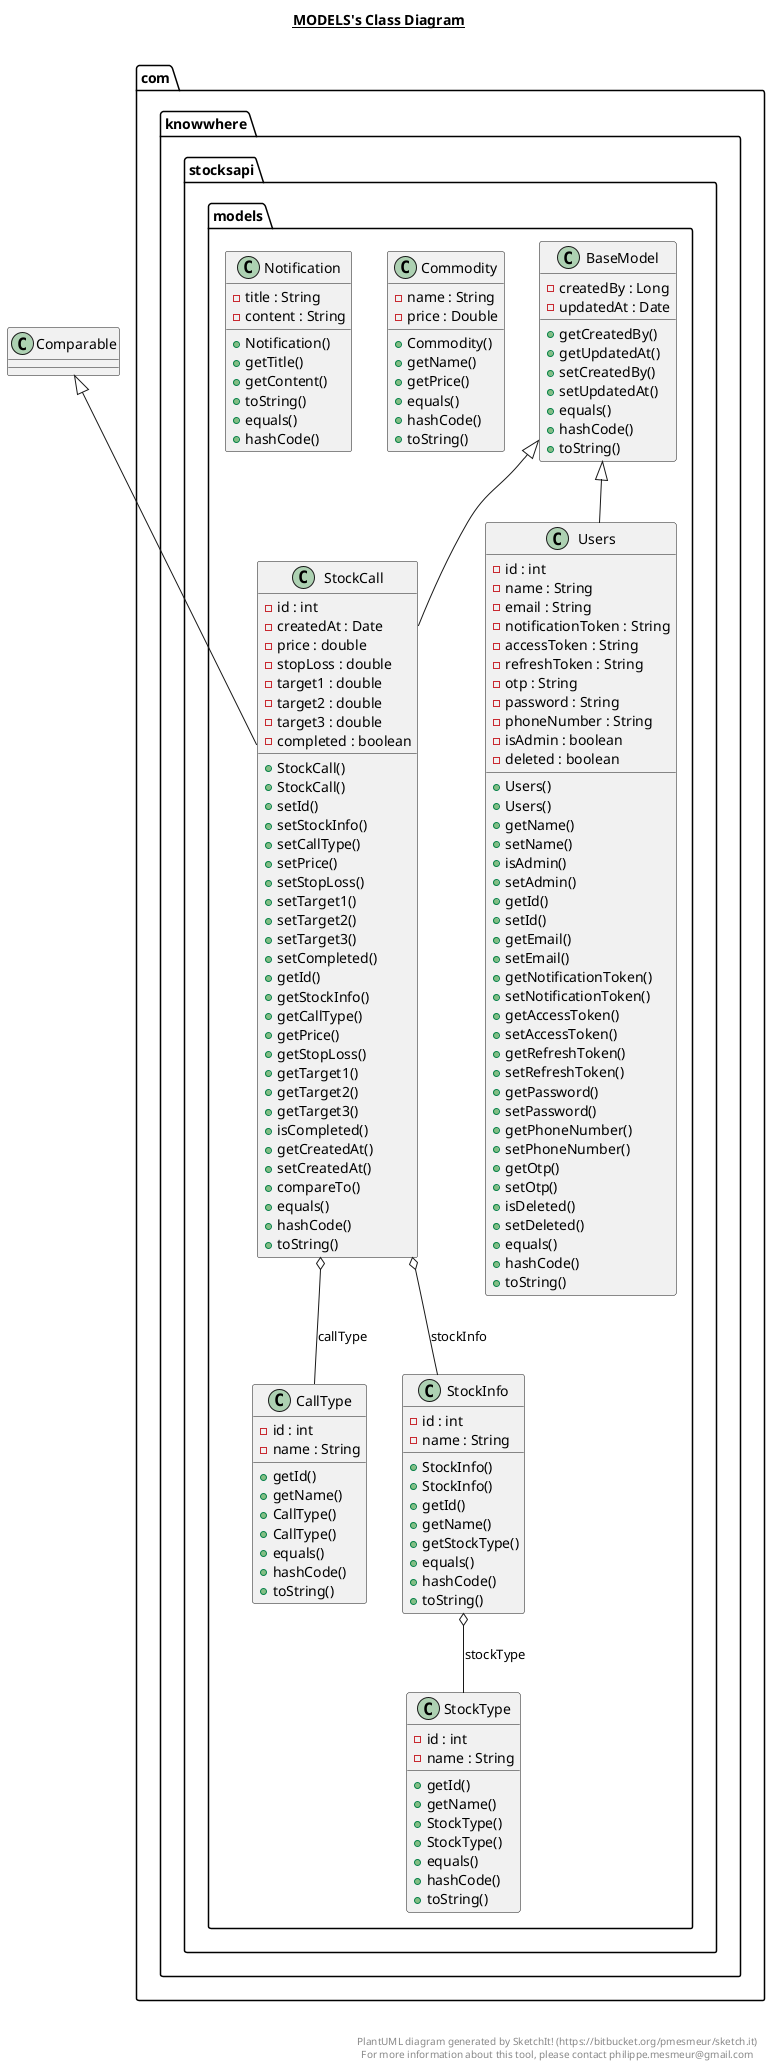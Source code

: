 @startuml

title __MODELS's Class Diagram__\n

  package com.knowwhere.stocksapi {
    package com.knowwhere.stocksapi.models {
      class BaseModel {
          - createdBy : Long
          - updatedAt : Date
          + getCreatedBy()
          + getUpdatedAt()
          + setCreatedBy()
          + setUpdatedAt()
          + equals()
          + hashCode()
          + toString()
      }
    }
  }
  

  package com.knowwhere.stocksapi {
    package com.knowwhere.stocksapi.models {
      class CallType {
          - id : int
          - name : String
          + getId()
          + getName()
          + CallType()
          + CallType()
          + equals()
          + hashCode()
          + toString()
      }
    }
  }
  

  package com.knowwhere.stocksapi {
    package com.knowwhere.stocksapi.models {
      class Commodity {
          - name : String
          - price : Double
          + Commodity()
          + getName()
          + getPrice()
          + equals()
          + hashCode()
          + toString()
      }
    }
  }
  

  package com.knowwhere.stocksapi {
    package com.knowwhere.stocksapi.models {
      class Notification {
          - title : String
          - content : String
          + Notification()
          + getTitle()
          + getContent()
          + toString()
          + equals()
          + hashCode()
      }
    }
  }
  

  package com.knowwhere.stocksapi {
    package com.knowwhere.stocksapi.models {
      class StockCall {
          - id : int
          - createdAt : Date
          - price : double
          - stopLoss : double
          - target1 : double
          - target2 : double
          - target3 : double
          - completed : boolean
          + StockCall()
          + StockCall()
          + setId()
          + setStockInfo()
          + setCallType()
          + setPrice()
          + setStopLoss()
          + setTarget1()
          + setTarget2()
          + setTarget3()
          + setCompleted()
          + getId()
          + getStockInfo()
          + getCallType()
          + getPrice()
          + getStopLoss()
          + getTarget1()
          + getTarget2()
          + getTarget3()
          + isCompleted()
          + getCreatedAt()
          + setCreatedAt()
          + compareTo()
          + equals()
          + hashCode()
          + toString()
      }
    }
  }
  

  package com.knowwhere.stocksapi {
    package com.knowwhere.stocksapi.models {
      class StockInfo {
          - id : int
          - name : String
          + StockInfo()
          + StockInfo()
          + getId()
          + getName()
          + getStockType()
          + equals()
          + hashCode()
          + toString()
      }
    }
  }
  

  package com.knowwhere.stocksapi {
    package com.knowwhere.stocksapi.models {
      class StockType {
          - id : int
          - name : String
          + getId()
          + getName()
          + StockType()
          + StockType()
          + equals()
          + hashCode()
          + toString()
      }
    }
  }
  

  package com.knowwhere.stocksapi {
    package com.knowwhere.stocksapi.models {
      class Users {
          - id : int
          - name : String
          - email : String
          - notificationToken : String
          - accessToken : String
          - refreshToken : String
          - otp : String
          - password : String
          - phoneNumber : String
          - isAdmin : boolean
          - deleted : boolean
          + Users()
          + Users()
          + getName()
          + setName()
          + isAdmin()
          + setAdmin()
          + getId()
          + setId()
          + getEmail()
          + setEmail()
          + getNotificationToken()
          + setNotificationToken()
          + getAccessToken()
          + setAccessToken()
          + getRefreshToken()
          + setRefreshToken()
          + getPassword()
          + setPassword()
          + getPhoneNumber()
          + setPhoneNumber()
          + getOtp()
          + setOtp()
          + isDeleted()
          + setDeleted()
          + equals()
          + hashCode()
          + toString()
      }
    }
  }
  

  StockCall -up-|> Comparable
  StockCall -up-|> BaseModel
  StockCall o-- StockInfo : stockInfo
  StockCall o-- CallType : callType
  StockInfo o-- StockType : stockType
  Users -up-|> BaseModel


right footer


PlantUML diagram generated by SketchIt! (https://bitbucket.org/pmesmeur/sketch.it)
For more information about this tool, please contact philippe.mesmeur@gmail.com
endfooter

@enduml
